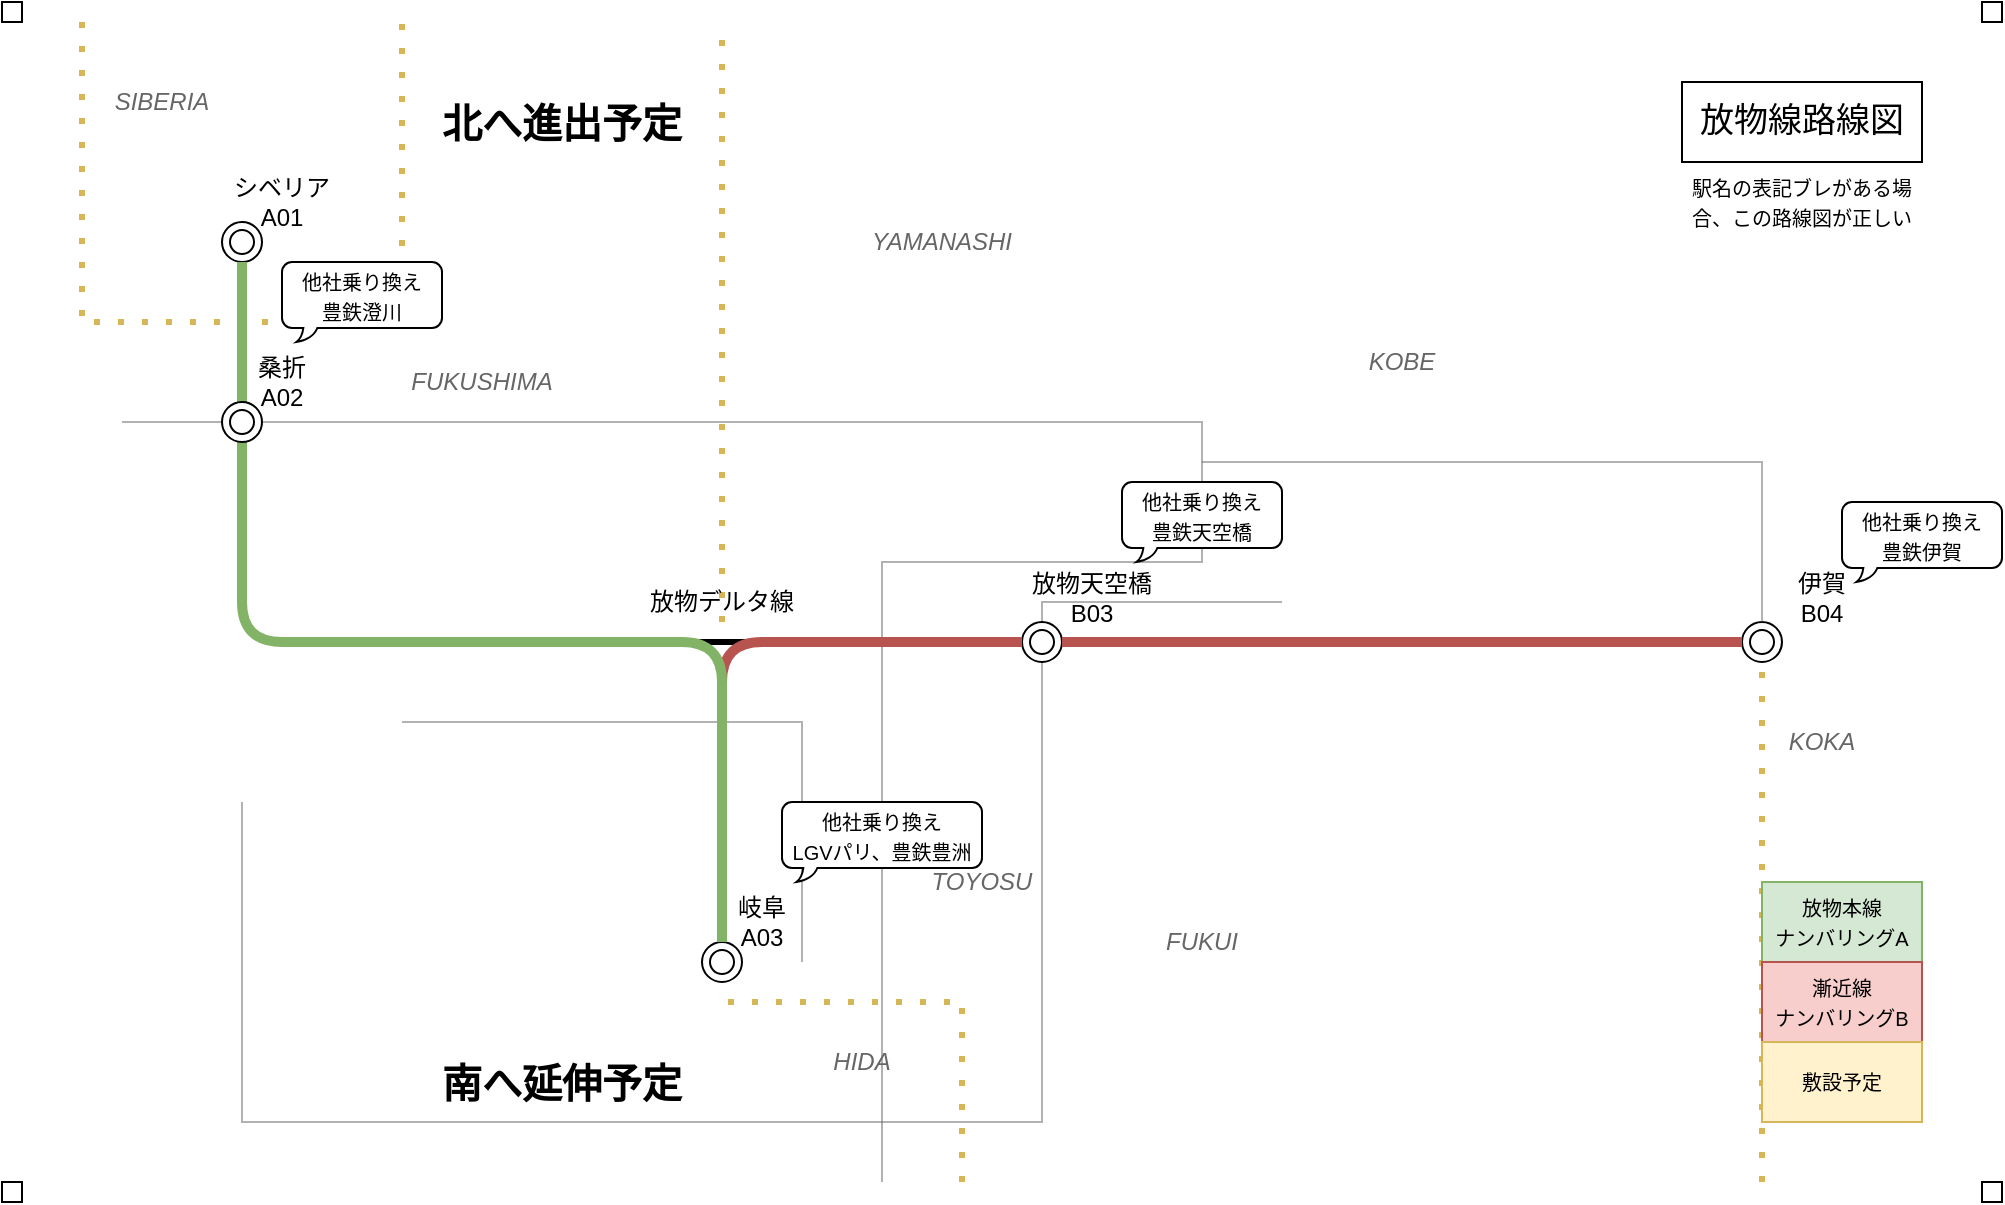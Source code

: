 <mxfile version="24.7.1" type="github" pages="4">
  <diagram name="ページ1" id="QaieerKhkq7__LM671Lb">
    <mxGraphModel dx="1406" dy="645" grid="1" gridSize="10" guides="1" tooltips="1" connect="1" arrows="1" fold="1" page="1" pageScale="1" pageWidth="1000" pageHeight="600" math="0" shadow="0">
      <root>
        <mxCell id="0" />
        <mxCell id="1" parent="0" />
        <mxCell id="_-JahNs_lrvByxF3Jcth-1" value="" style="endArrow=none;dashed=1;html=1;dashPattern=1 3;strokeWidth=3;rounded=0;fillColor=#fff2cc;strokeColor=#d6b656;" parent="1" edge="1">
          <mxGeometry width="50" height="50" relative="1" as="geometry">
            <mxPoint x="880" y="590" as="sourcePoint" />
            <mxPoint x="880" y="320" as="targetPoint" />
          </mxGeometry>
        </mxCell>
        <mxCell id="R3fqboOcB1MEgXBpDGtV-14" value="" style="endArrow=none;html=1;strokeWidth=1;rounded=0;fillColor=#f5f5f5;strokeColor=#666666;opacity=50;" parent="1" edge="1">
          <mxGeometry width="50" height="50" relative="1" as="geometry">
            <mxPoint x="440" y="590" as="sourcePoint" />
            <mxPoint x="60" y="210" as="targetPoint" />
            <Array as="points">
              <mxPoint x="440" y="280" />
              <mxPoint x="600" y="280" />
              <mxPoint x="600" y="210" />
            </Array>
          </mxGeometry>
        </mxCell>
        <mxCell id="R3fqboOcB1MEgXBpDGtV-12" value="" style="endArrow=none;html=1;strokeWidth=1;rounded=0;fillColor=#f5f5f5;strokeColor=#666666;opacity=50;" parent="1" edge="1">
          <mxGeometry width="50" height="50" relative="1" as="geometry">
            <mxPoint x="400" y="480" as="sourcePoint" />
            <mxPoint x="200" y="360" as="targetPoint" />
            <Array as="points">
              <mxPoint x="400" y="360" />
            </Array>
          </mxGeometry>
        </mxCell>
        <mxCell id="R3fqboOcB1MEgXBpDGtV-16" value="" style="endArrow=none;html=1;strokeWidth=1;rounded=0;fillColor=#f5f5f5;strokeColor=#666666;opacity=50;" parent="1" edge="1">
          <mxGeometry width="50" height="50" relative="1" as="geometry">
            <mxPoint x="120" y="400" as="sourcePoint" />
            <mxPoint x="640" y="300" as="targetPoint" />
            <Array as="points">
              <mxPoint x="120" y="560" />
              <mxPoint x="520" y="560" />
              <mxPoint x="520" y="300" />
            </Array>
          </mxGeometry>
        </mxCell>
        <mxCell id="SqQYFrkd0iO5lQTSalbu-2" value="" style="ellipse;shape=doubleEllipse;whiteSpace=wrap;html=1;aspect=fixed;" parent="1" vertex="1">
          <mxGeometry x="350" y="470" width="20" height="20" as="geometry" />
        </mxCell>
        <mxCell id="SqQYFrkd0iO5lQTSalbu-1" value="" style="ellipse;shape=doubleEllipse;whiteSpace=wrap;html=1;aspect=fixed;" parent="1" vertex="1">
          <mxGeometry x="110" y="110" width="20" height="20" as="geometry" />
        </mxCell>
        <mxCell id="SqQYFrkd0iO5lQTSalbu-4" value="" style="ellipse;shape=doubleEllipse;whiteSpace=wrap;html=1;aspect=fixed;" parent="1" vertex="1">
          <mxGeometry x="870" y="310" width="20" height="20" as="geometry" />
        </mxCell>
        <mxCell id="SqQYFrkd0iO5lQTSalbu-7" value="" style="ellipse;shape=doubleEllipse;whiteSpace=wrap;html=1;aspect=fixed;" parent="1" vertex="1">
          <mxGeometry x="510" y="310" width="20" height="20" as="geometry" />
        </mxCell>
        <mxCell id="SqQYFrkd0iO5lQTSalbu-10" value="" style="endArrow=none;html=1;rounded=0;entryX=0;entryY=0.5;entryDx=0;entryDy=0;exitX=1;exitY=0.5;exitDx=0;exitDy=0;fillColor=#f8cecc;strokeColor=#b85450;strokeWidth=5;" parent="1" source="SqQYFrkd0iO5lQTSalbu-7" target="SqQYFrkd0iO5lQTSalbu-4" edge="1">
          <mxGeometry width="50" height="50" relative="1" as="geometry">
            <mxPoint x="600" y="390" as="sourcePoint" />
            <mxPoint x="650" y="340" as="targetPoint" />
          </mxGeometry>
        </mxCell>
        <mxCell id="SqQYFrkd0iO5lQTSalbu-14" value="&lt;div&gt;シベリア&lt;br&gt;&lt;/div&gt;A01" style="text;html=1;align=center;verticalAlign=middle;whiteSpace=wrap;rounded=0;" parent="1" vertex="1">
          <mxGeometry x="110" y="80" width="60" height="40" as="geometry" />
        </mxCell>
        <mxCell id="SqQYFrkd0iO5lQTSalbu-15" value="&lt;div&gt;岐阜&lt;/div&gt;A03" style="text;html=1;align=center;verticalAlign=middle;whiteSpace=wrap;rounded=0;" parent="1" vertex="1">
          <mxGeometry x="350" y="440" width="60" height="40" as="geometry" />
        </mxCell>
        <mxCell id="SqQYFrkd0iO5lQTSalbu-16" value="&lt;div&gt;放物天空橋&lt;/div&gt;B03" style="text;html=1;align=center;verticalAlign=middle;whiteSpace=wrap;rounded=0;" parent="1" vertex="1">
          <mxGeometry x="510" y="280" width="70" height="35" as="geometry" />
        </mxCell>
        <mxCell id="SqQYFrkd0iO5lQTSalbu-17" value="&lt;div&gt;伊賀&lt;br&gt;&lt;/div&gt;B04" style="text;html=1;align=center;verticalAlign=middle;whiteSpace=wrap;rounded=0;" parent="1" vertex="1">
          <mxGeometry x="870" y="280" width="80" height="35" as="geometry" />
        </mxCell>
        <mxCell id="SqQYFrkd0iO5lQTSalbu-18" value="&lt;div&gt;&lt;font style=&quot;font-size: 10px;&quot;&gt;放物本線&lt;/font&gt;&lt;/div&gt;&lt;div&gt;&lt;font style=&quot;font-size: 10px;&quot;&gt;ナンバリングA&lt;/font&gt;&lt;br&gt;&lt;/div&gt;" style="text;html=1;align=center;verticalAlign=middle;whiteSpace=wrap;rounded=0;fillColor=#d5e8d4;strokeColor=#82b366;" parent="1" vertex="1">
          <mxGeometry x="880" y="440" width="80" height="40" as="geometry" />
        </mxCell>
        <mxCell id="SqQYFrkd0iO5lQTSalbu-19" value="&lt;div&gt;&lt;font style=&quot;font-size: 10px;&quot;&gt;漸近線&lt;/font&gt;&lt;/div&gt;&lt;div&gt;&lt;font style=&quot;font-size: 10px;&quot;&gt;ナンバリングB&lt;/font&gt;&lt;/div&gt;" style="text;html=1;align=center;verticalAlign=middle;whiteSpace=wrap;rounded=0;fillColor=#f8cecc;strokeColor=#b85450;" parent="1" vertex="1">
          <mxGeometry x="880" y="480" width="80" height="40" as="geometry" />
        </mxCell>
        <mxCell id="SqQYFrkd0iO5lQTSalbu-20" value="&lt;font style=&quot;font-size: 17px;&quot;&gt;放物線路線図&lt;/font&gt;" style="rounded=0;whiteSpace=wrap;html=1;" parent="1" vertex="1">
          <mxGeometry x="840" y="40" width="120" height="40" as="geometry" />
        </mxCell>
        <mxCell id="SqQYFrkd0iO5lQTSalbu-24" value="" style="endArrow=none;html=1;rounded=0;strokeWidth=3;entryX=0;entryY=0.5;entryDx=0;entryDy=0;" parent="1" target="SqQYFrkd0iO5lQTSalbu-7" edge="1">
          <mxGeometry width="50" height="50" relative="1" as="geometry">
            <mxPoint x="220" y="320" as="sourcePoint" />
            <mxPoint x="305" y="319.55" as="targetPoint" />
          </mxGeometry>
        </mxCell>
        <mxCell id="SqQYFrkd0iO5lQTSalbu-25" value="&lt;font style=&quot;font-size: 20px;&quot;&gt;&lt;b&gt;北へ進出予定&lt;/b&gt;&lt;/font&gt;" style="text;html=1;align=center;verticalAlign=middle;whiteSpace=wrap;rounded=0;" parent="1" vertex="1">
          <mxGeometry x="200" y="40" width="160" height="40" as="geometry" />
        </mxCell>
        <mxCell id="FIMSJZMJo0aLoId7ApQQ-7" value="" style="endArrow=none;html=1;rounded=0;exitX=0.5;exitY=0;exitDx=0;exitDy=0;fillColor=#f8cecc;strokeColor=#b85450;strokeWidth=5;curved=1;" parent="1" source="SqQYFrkd0iO5lQTSalbu-2" edge="1">
          <mxGeometry width="50" height="50" relative="1" as="geometry">
            <mxPoint x="300" y="400" as="sourcePoint" />
            <mxPoint x="510" y="320" as="targetPoint" />
            <Array as="points">
              <mxPoint x="360" y="360" />
              <mxPoint x="360" y="320" />
              <mxPoint x="400" y="320" />
            </Array>
          </mxGeometry>
        </mxCell>
        <mxCell id="SqQYFrkd0iO5lQTSalbu-22" value="" style="endArrow=none;html=1;rounded=0;fillColor=#d5e8d4;strokeColor=#82b366;strokeWidth=5;exitX=0.5;exitY=1;exitDx=0;exitDy=0;entryX=0.5;entryY=0;entryDx=0;entryDy=0;curved=1;" parent="1" source="Q39rQbwI4uNKiLoWqvps-1" target="SqQYFrkd0iO5lQTSalbu-2" edge="1">
          <mxGeometry width="50" height="50" relative="1" as="geometry">
            <mxPoint x="190" y="345" as="sourcePoint" />
            <mxPoint x="240" y="295" as="targetPoint" />
            <Array as="points">
              <mxPoint x="120" y="280" />
              <mxPoint x="120" y="320" />
              <mxPoint x="160" y="320" />
              <mxPoint x="320" y="320" />
              <mxPoint x="360" y="320" />
              <mxPoint x="360" y="360" />
            </Array>
          </mxGeometry>
        </mxCell>
        <mxCell id="FIMSJZMJo0aLoId7ApQQ-8" value="" style="endArrow=none;dashed=1;html=1;dashPattern=1 3;strokeWidth=3;rounded=0;fillColor=#fff2cc;strokeColor=#d6b656;" parent="1" edge="1">
          <mxGeometry width="50" height="50" relative="1" as="geometry">
            <mxPoint x="360" y="310" as="sourcePoint" />
            <mxPoint x="360" y="10" as="targetPoint" />
          </mxGeometry>
        </mxCell>
        <mxCell id="FIMSJZMJo0aLoId7ApQQ-9" value="" style="endArrow=none;dashed=1;html=1;dashPattern=1 3;strokeWidth=3;rounded=0;fillColor=#fff2cc;strokeColor=#d6b656;" parent="1" edge="1">
          <mxGeometry width="50" height="50" relative="1" as="geometry">
            <mxPoint x="480" y="590" as="sourcePoint" />
            <mxPoint x="360" y="500" as="targetPoint" />
            <Array as="points">
              <mxPoint x="480" y="500" />
            </Array>
          </mxGeometry>
        </mxCell>
        <mxCell id="FIMSJZMJo0aLoId7ApQQ-10" value="" style="endArrow=none;dashed=1;html=1;dashPattern=1 3;strokeWidth=3;rounded=0;fillColor=#fff2cc;strokeColor=#d6b656;" parent="1" edge="1">
          <mxGeometry width="50" height="50" relative="1" as="geometry">
            <mxPoint x="40" y="10" as="sourcePoint" />
            <mxPoint x="200" y="10" as="targetPoint" />
            <Array as="points">
              <mxPoint x="40" y="160" />
              <mxPoint x="200" y="160" />
            </Array>
          </mxGeometry>
        </mxCell>
        <mxCell id="FIMSJZMJo0aLoId7ApQQ-11" value="&lt;font style=&quot;font-size: 10px;&quot;&gt;敷設予定&lt;/font&gt;" style="text;html=1;align=center;verticalAlign=middle;whiteSpace=wrap;rounded=0;fillColor=#fff2cc;strokeColor=#d6b656;" parent="1" vertex="1">
          <mxGeometry x="880" y="520" width="80" height="40" as="geometry" />
        </mxCell>
        <mxCell id="FIMSJZMJo0aLoId7ApQQ-12" value="" style="rounded=0;whiteSpace=wrap;html=1;" parent="1" vertex="1">
          <mxGeometry width="10" height="10" as="geometry" />
        </mxCell>
        <mxCell id="FIMSJZMJo0aLoId7ApQQ-13" value="" style="rounded=0;whiteSpace=wrap;html=1;" parent="1" vertex="1">
          <mxGeometry y="590" width="10" height="10" as="geometry" />
        </mxCell>
        <mxCell id="FIMSJZMJo0aLoId7ApQQ-14" value="" style="rounded=0;whiteSpace=wrap;html=1;" parent="1" vertex="1">
          <mxGeometry x="990" y="590" width="10" height="10" as="geometry" />
        </mxCell>
        <mxCell id="FIMSJZMJo0aLoId7ApQQ-15" value="" style="rounded=0;whiteSpace=wrap;html=1;" parent="1" vertex="1">
          <mxGeometry x="990" width="10" height="10" as="geometry" />
        </mxCell>
        <mxCell id="Q39rQbwI4uNKiLoWqvps-2" value="" style="endArrow=none;html=1;rounded=0;fillColor=#d5e8d4;strokeColor=#82b366;strokeWidth=5;exitX=0.5;exitY=1;exitDx=0;exitDy=0;entryX=0.5;entryY=0;entryDx=0;entryDy=0;curved=1;" parent="1" source="SqQYFrkd0iO5lQTSalbu-1" target="Q39rQbwI4uNKiLoWqvps-1" edge="1">
          <mxGeometry width="50" height="50" relative="1" as="geometry">
            <mxPoint x="120" y="130" as="sourcePoint" />
            <mxPoint x="360" y="470" as="targetPoint" />
            <Array as="points" />
          </mxGeometry>
        </mxCell>
        <mxCell id="Q39rQbwI4uNKiLoWqvps-1" value="" style="ellipse;shape=doubleEllipse;whiteSpace=wrap;html=1;aspect=fixed;" parent="1" vertex="1">
          <mxGeometry x="110" y="200" width="20" height="20" as="geometry" />
        </mxCell>
        <mxCell id="Q39rQbwI4uNKiLoWqvps-3" value="&lt;div&gt;桑折&lt;br&gt;&lt;/div&gt;A02" style="text;html=1;align=center;verticalAlign=middle;whiteSpace=wrap;rounded=0;" parent="1" vertex="1">
          <mxGeometry x="110" y="170" width="60" height="40" as="geometry" />
        </mxCell>
        <mxCell id="J4DxMuI-LyXr6t9e-6Cl-1" value="放物デルタ線" style="text;html=1;align=center;verticalAlign=middle;whiteSpace=wrap;rounded=0;" parent="1" vertex="1">
          <mxGeometry x="320" y="285" width="80" height="30" as="geometry" />
        </mxCell>
        <mxCell id="J4DxMuI-LyXr6t9e-6Cl-2" value="&lt;font style=&quot;font-size: 10px;&quot;&gt;駅名の表記ブレがある場合、この路線図が正しい&lt;/font&gt;" style="text;html=1;align=center;verticalAlign=middle;whiteSpace=wrap;rounded=0;" parent="1" vertex="1">
          <mxGeometry x="840" y="80" width="120" height="40" as="geometry" />
        </mxCell>
        <mxCell id="J4DxMuI-LyXr6t9e-6Cl-3" value="&lt;font size=&quot;1&quot;&gt;&lt;b style=&quot;font-size: 20px;&quot;&gt;南へ延伸予定&lt;/b&gt;&lt;/font&gt;" style="text;html=1;align=center;verticalAlign=middle;whiteSpace=wrap;rounded=0;" parent="1" vertex="1">
          <mxGeometry x="200" y="520" width="160" height="40" as="geometry" />
        </mxCell>
        <mxCell id="R3fqboOcB1MEgXBpDGtV-9" value="&lt;div&gt;&lt;font size=&quot;1&quot;&gt;他社乗り換え&lt;/font&gt;&lt;/div&gt;&lt;div&gt;&lt;font size=&quot;1&quot;&gt;LGVパリ、&lt;/font&gt;&lt;font size=&quot;1&quot;&gt;豊鉄&lt;/font&gt;&lt;font size=&quot;1&quot;&gt;豊洲&lt;br&gt;&lt;/font&gt;&lt;/div&gt;" style="whiteSpace=wrap;html=1;shape=mxgraph.basic.roundRectCallout;dx=14.17;dy=7;size=5;boundedLbl=1;" parent="1" vertex="1">
          <mxGeometry x="390" y="400" width="100" height="40" as="geometry" />
        </mxCell>
        <mxCell id="R3fqboOcB1MEgXBpDGtV-8" value="&lt;div&gt;&lt;font size=&quot;1&quot;&gt;他社&lt;/font&gt;&lt;font size=&quot;1&quot;&gt;乗&lt;/font&gt;&lt;font size=&quot;1&quot;&gt;り換え&lt;/font&gt;&lt;/div&gt;&lt;div&gt;&lt;font size=&quot;1&quot;&gt;豊鉄天空橋&lt;br&gt;&lt;/font&gt;&lt;/div&gt;" style="whiteSpace=wrap;html=1;shape=mxgraph.basic.roundRectCallout;dx=14.17;dy=7;size=5;boundedLbl=1;" parent="1" vertex="1">
          <mxGeometry x="560" y="240" width="80" height="40" as="geometry" />
        </mxCell>
        <mxCell id="R3fqboOcB1MEgXBpDGtV-15" value="" style="endArrow=none;html=1;strokeWidth=1;rounded=0;fillColor=#f5f5f5;strokeColor=#666666;opacity=50;" parent="1" target="SqQYFrkd0iO5lQTSalbu-4" edge="1">
          <mxGeometry width="50" height="50" relative="1" as="geometry">
            <mxPoint x="600" y="230" as="sourcePoint" />
            <mxPoint x="840" y="360" as="targetPoint" />
            <Array as="points">
              <mxPoint x="880" y="230" />
            </Array>
          </mxGeometry>
        </mxCell>
        <mxCell id="R3fqboOcB1MEgXBpDGtV-19" value="&lt;i&gt;&lt;font color=&quot;#666666&quot;&gt;FUKUI&lt;/font&gt;&lt;/i&gt;" style="text;html=1;align=center;verticalAlign=middle;whiteSpace=wrap;rounded=0;" parent="1" vertex="1">
          <mxGeometry x="560" y="460" width="80" height="20" as="geometry" />
        </mxCell>
        <mxCell id="R3fqboOcB1MEgXBpDGtV-22" value="&lt;font color=&quot;#666666&quot;&gt;&lt;i&gt;SIBERIA&lt;/i&gt;&lt;/font&gt;" style="text;html=1;align=center;verticalAlign=middle;whiteSpace=wrap;rounded=0;" parent="1" vertex="1">
          <mxGeometry x="40" y="40" width="80" height="20" as="geometry" />
        </mxCell>
        <mxCell id="R3fqboOcB1MEgXBpDGtV-26" value="&lt;font color=&quot;#666666&quot;&gt;&lt;i&gt;KOBE&lt;/i&gt;&lt;/font&gt;" style="text;html=1;align=center;verticalAlign=middle;whiteSpace=wrap;rounded=0;" parent="1" vertex="1">
          <mxGeometry x="660" y="170" width="80" height="20" as="geometry" />
        </mxCell>
        <mxCell id="R3fqboOcB1MEgXBpDGtV-27" value="&lt;font color=&quot;#666666&quot;&gt;&lt;i&gt;FUKUSHIMA&lt;/i&gt;&lt;/font&gt;" style="text;html=1;align=center;verticalAlign=middle;whiteSpace=wrap;rounded=0;" parent="1" vertex="1">
          <mxGeometry x="200" y="180" width="80" height="20" as="geometry" />
        </mxCell>
        <mxCell id="82oU8m-mU8-nAYUcE6YX-1" value="&lt;font color=&quot;#666666&quot;&gt;&lt;i&gt;HIDA&lt;/i&gt;&lt;/font&gt;" style="text;html=1;align=center;verticalAlign=middle;whiteSpace=wrap;rounded=0;" parent="1" vertex="1">
          <mxGeometry x="390" y="520" width="80" height="20" as="geometry" />
        </mxCell>
        <mxCell id="82oU8m-mU8-nAYUcE6YX-4" value="&lt;font color=&quot;#666666&quot;&gt;&lt;i&gt;TOYOSU&lt;/i&gt;&lt;/font&gt;" style="text;html=1;align=center;verticalAlign=middle;whiteSpace=wrap;rounded=0;" parent="1" vertex="1">
          <mxGeometry x="450" y="430" width="80" height="20" as="geometry" />
        </mxCell>
        <mxCell id="NOJw9FG4yetDYjDhJAL9-1" value="&lt;div&gt;&lt;font size=&quot;1&quot;&gt;他社&lt;/font&gt;&lt;font size=&quot;1&quot;&gt;乗&lt;/font&gt;&lt;font size=&quot;1&quot;&gt;り換え&lt;/font&gt;&lt;/div&gt;&lt;div&gt;&lt;font size=&quot;1&quot;&gt;豊鉄澄川&lt;/font&gt;&lt;/div&gt;" style="whiteSpace=wrap;html=1;shape=mxgraph.basic.roundRectCallout;dx=14.17;dy=7;size=5;boundedLbl=1;" parent="1" vertex="1">
          <mxGeometry x="140" y="130" width="80" height="40" as="geometry" />
        </mxCell>
        <mxCell id="DWD2UvIaVbG-8XY5Nkfv-1" value="&lt;font color=&quot;#666666&quot;&gt;&lt;i&gt;KOKA&lt;/i&gt;&lt;/font&gt;" style="text;html=1;align=center;verticalAlign=middle;whiteSpace=wrap;rounded=0;" parent="1" vertex="1">
          <mxGeometry x="870" y="360" width="80" height="20" as="geometry" />
        </mxCell>
        <mxCell id="DWD2UvIaVbG-8XY5Nkfv-5" value="&lt;font color=&quot;#666666&quot;&gt;&lt;i&gt;YAMANASHI&lt;/i&gt;&lt;/font&gt;" style="text;html=1;align=center;verticalAlign=middle;whiteSpace=wrap;rounded=0;" parent="1" vertex="1">
          <mxGeometry x="430" y="110" width="80" height="20" as="geometry" />
        </mxCell>
        <mxCell id="evUX_fBPlQq1jWejn8c_-1" value="&lt;div&gt;&lt;font size=&quot;1&quot;&gt;他社&lt;/font&gt;&lt;font size=&quot;1&quot;&gt;乗&lt;/font&gt;&lt;font size=&quot;1&quot;&gt;り換え&lt;/font&gt;&lt;/div&gt;&lt;div&gt;&lt;font size=&quot;1&quot;&gt;豊鉄伊賀&lt;/font&gt;&lt;/div&gt;" style="whiteSpace=wrap;html=1;shape=mxgraph.basic.roundRectCallout;dx=14.17;dy=7;size=5;boundedLbl=1;" parent="1" vertex="1">
          <mxGeometry x="920" y="250" width="80" height="40" as="geometry" />
        </mxCell>
      </root>
    </mxGraphModel>
  </diagram>
  <diagram id="wAnHfWNqVOHp3cAsCT1M" name="ページ2">
    <mxGraphModel dx="1193" dy="206" grid="1" gridSize="10" guides="1" tooltips="1" connect="1" arrows="1" fold="1" page="1" pageScale="1" pageWidth="1000" pageHeight="600" math="0" shadow="0">
      <root>
        <mxCell id="0" />
        <mxCell id="1" parent="0" />
        <mxCell id="9qsMBOMVa98M0Bx4w4BY-1" value="" style="rounded=0;whiteSpace=wrap;html=1;" vertex="1" parent="1">
          <mxGeometry y="1190" width="10" height="10" as="geometry" />
        </mxCell>
        <mxCell id="9qsMBOMVa98M0Bx4w4BY-2" value="" style="rounded=0;whiteSpace=wrap;html=1;" vertex="1" parent="1">
          <mxGeometry x="990" y="1190" width="10" height="10" as="geometry" />
        </mxCell>
        <mxCell id="9qsMBOMVa98M0Bx4w4BY-3" value="&lt;div&gt;普通&lt;/div&gt;&lt;div&gt;LOCAL&lt;br&gt;&lt;/div&gt;" style="text;html=1;align=center;verticalAlign=middle;whiteSpace=wrap;rounded=0;fillColor=#dae8fc;strokeColor=#6c8ebf;" vertex="1" parent="1">
          <mxGeometry x="880" y="1120" width="80" height="40" as="geometry" />
        </mxCell>
        <mxCell id="9qsMBOMVa98M0Bx4w4BY-4" value="&lt;div&gt;快速&lt;/div&gt;&lt;div&gt;LAPID&lt;br&gt;&lt;/div&gt;" style="text;html=1;align=center;verticalAlign=middle;whiteSpace=wrap;rounded=0;fillColor=#ffe6cc;strokeColor=#d79b00;" vertex="1" parent="1">
          <mxGeometry x="880" y="1080" width="80" height="40" as="geometry" />
        </mxCell>
        <mxCell id="9qsMBOMVa98M0Bx4w4BY-5" value="" style="endArrow=none;html=1;rounded=0;fillColor=#dae8fc;strokeColor=#6c8ebf;strokeWidth=5;" edge="1" parent="1">
          <mxGeometry width="50" height="50" relative="1" as="geometry">
            <mxPoint x="160" y="737.5" as="sourcePoint" />
            <mxPoint x="920" y="737.5" as="targetPoint" />
          </mxGeometry>
        </mxCell>
        <mxCell id="9qsMBOMVa98M0Bx4w4BY-6" value="" style="endArrow=none;html=1;rounded=0;fillColor=#ffe6cc;strokeColor=#d79b00;strokeWidth=5;" edge="1" parent="1">
          <mxGeometry width="50" height="50" relative="1" as="geometry">
            <mxPoint x="160" y="779.23" as="sourcePoint" />
            <mxPoint x="920" y="779.23" as="targetPoint" />
          </mxGeometry>
        </mxCell>
        <mxCell id="9qsMBOMVa98M0Bx4w4BY-7" value="&lt;div&gt;&lt;font style=&quot;font-size: 10px;&quot;&gt;放&lt;/font&gt;&lt;/div&gt;&lt;div&gt;&lt;font style=&quot;font-size: 10px;&quot;&gt;物&lt;/font&gt;&lt;/div&gt;&lt;div&gt;&lt;font style=&quot;font-size: 10px;&quot;&gt;本&lt;/font&gt;&lt;/div&gt;&lt;div&gt;&lt;font style=&quot;font-size: 10px;&quot;&gt;線&lt;/font&gt;&lt;/div&gt;" style="text;html=1;align=center;verticalAlign=middle;whiteSpace=wrap;rounded=0;fillColor=#d5e8d4;strokeColor=#82b366;" vertex="1" parent="1">
          <mxGeometry x="80" y="720" width="40" height="80" as="geometry" />
        </mxCell>
        <mxCell id="9qsMBOMVa98M0Bx4w4BY-8" value="&lt;div&gt;&lt;font style=&quot;font-size: 10px;&quot;&gt;漸&lt;/font&gt;&lt;/div&gt;&lt;div&gt;&lt;font style=&quot;font-size: 10px;&quot;&gt;近&lt;/font&gt;&lt;/div&gt;&lt;div&gt;&lt;font style=&quot;font-size: 10px;&quot;&gt;線&lt;/font&gt;&lt;/div&gt;" style="text;html=1;align=center;verticalAlign=middle;whiteSpace=wrap;rounded=0;fillColor=#f8cecc;strokeColor=#b85450;" vertex="1" parent="1">
          <mxGeometry x="80" y="840" width="40" height="80" as="geometry" />
        </mxCell>
        <mxCell id="9qsMBOMVa98M0Bx4w4BY-9" value="" style="endArrow=none;html=1;rounded=0;fillColor=#dae8fc;strokeColor=#6c8ebf;strokeWidth=5;" edge="1" parent="1">
          <mxGeometry width="50" height="50" relative="1" as="geometry">
            <mxPoint x="440" y="737.5" as="sourcePoint" />
            <mxPoint x="920" y="896.5" as="targetPoint" />
            <Array as="points">
              <mxPoint x="600" y="896.5" />
            </Array>
          </mxGeometry>
        </mxCell>
        <mxCell id="9qsMBOMVa98M0Bx4w4BY-10" value="" style="endArrow=none;html=1;rounded=0;fillColor=#ffe6cc;strokeColor=#d79b00;strokeWidth=5;" edge="1" parent="1">
          <mxGeometry width="50" height="50" relative="1" as="geometry">
            <mxPoint x="440" y="780" as="sourcePoint" />
            <mxPoint x="920" y="939" as="targetPoint" />
            <Array as="points">
              <mxPoint x="600" y="939" />
            </Array>
          </mxGeometry>
        </mxCell>
        <mxCell id="9qsMBOMVa98M0Bx4w4BY-11" value="" style="rounded=1;whiteSpace=wrap;html=1;fillColor=#B3B3B3;arcSize=50;strokeWidth=5;" vertex="1" parent="1">
          <mxGeometry x="905" y="720" width="30" height="80" as="geometry" />
        </mxCell>
        <mxCell id="9qsMBOMVa98M0Bx4w4BY-12" value="" style="rounded=1;whiteSpace=wrap;html=1;fillColor=#B3B3B3;arcSize=50;strokeWidth=5;" vertex="1" parent="1">
          <mxGeometry x="905" y="880" width="30" height="80" as="geometry" />
        </mxCell>
        <mxCell id="9qsMBOMVa98M0Bx4w4BY-13" value="" style="rounded=1;whiteSpace=wrap;html=1;fillColor=#B3B3B3;arcSize=50;strokeWidth=5;" vertex="1" parent="1">
          <mxGeometry x="150" y="720" width="30" height="80" as="geometry" />
        </mxCell>
        <mxCell id="9qsMBOMVa98M0Bx4w4BY-14" value="" style="rounded=1;whiteSpace=wrap;html=1;fillColor=#B3B3B3;arcSize=50;strokeWidth=5;" vertex="1" parent="1">
          <mxGeometry x="660" y="880" width="30" height="80" as="geometry" />
        </mxCell>
        <mxCell id="9qsMBOMVa98M0Bx4w4BY-15" value="" style="rounded=1;whiteSpace=wrap;html=1;fillColor=#B3B3B3;arcSize=50;strokeWidth=5;" vertex="1" parent="1">
          <mxGeometry x="290" y="720" width="30" height="30" as="geometry" />
        </mxCell>
        <mxCell id="hwgrxbp9EYGtSFhaUP7p-1" value="" style="rounded=0;whiteSpace=wrap;html=1;" vertex="1" parent="1">
          <mxGeometry x="990" y="600" width="10" height="10" as="geometry" />
        </mxCell>
        <mxCell id="hwgrxbp9EYGtSFhaUP7p-2" value="" style="rounded=0;whiteSpace=wrap;html=1;" vertex="1" parent="1">
          <mxGeometry y="600" width="10" height="10" as="geometry" />
        </mxCell>
        <mxCell id="ORRFjI83GlQf2Nu-_G0w-1" value="&lt;font style=&quot;font-size: 17px;&quot;&gt;放物線路線図&lt;/font&gt;" style="rounded=0;whiteSpace=wrap;html=1;" vertex="1" parent="1">
          <mxGeometry x="840" y="640" width="120" height="40" as="geometry" />
        </mxCell>
      </root>
    </mxGraphModel>
  </diagram>
  <diagram id="Wgb4qFlITnx-oVtsgQht" name="ページ3">
    <mxGraphModel dx="1122" dy="759" grid="1" gridSize="10" guides="1" tooltips="1" connect="1" arrows="1" fold="1" page="1" pageScale="1" pageWidth="1000" pageHeight="600" math="0" shadow="0">
      <root>
        <mxCell id="0" />
        <mxCell id="1" parent="0" />
        <mxCell id="pBHfX6gQwnZ0v4XfCQ0y-1" value="&lt;font style=&quot;font-size: 17px;&quot;&gt;車両図鑑&lt;/font&gt;" style="rounded=0;whiteSpace=wrap;html=1;" vertex="1" parent="1">
          <mxGeometry x="840" y="40" width="120" height="40" as="geometry" />
        </mxCell>
      </root>
    </mxGraphModel>
  </diagram>
  <diagram id="-ta0jCwI5teGVeoNGKYj" name="ページ4">
    <mxGraphModel dx="1193" dy="806" grid="1" gridSize="10" guides="1" tooltips="1" connect="1" arrows="1" fold="1" page="1" pageScale="1" pageWidth="1000" pageHeight="600" math="0" shadow="0">
      <root>
        <mxCell id="0" />
        <mxCell id="1" parent="0" />
        <mxCell id="yEvLpKT0YjQegHBV_I7m-1" value="&lt;font style=&quot;font-size: 17px;&quot;&gt;放物規格&lt;/font&gt;" style="rounded=0;whiteSpace=wrap;html=1;" vertex="1" parent="1">
          <mxGeometry x="840" y="40" width="120" height="40" as="geometry" />
        </mxCell>
      </root>
    </mxGraphModel>
  </diagram>
</mxfile>

